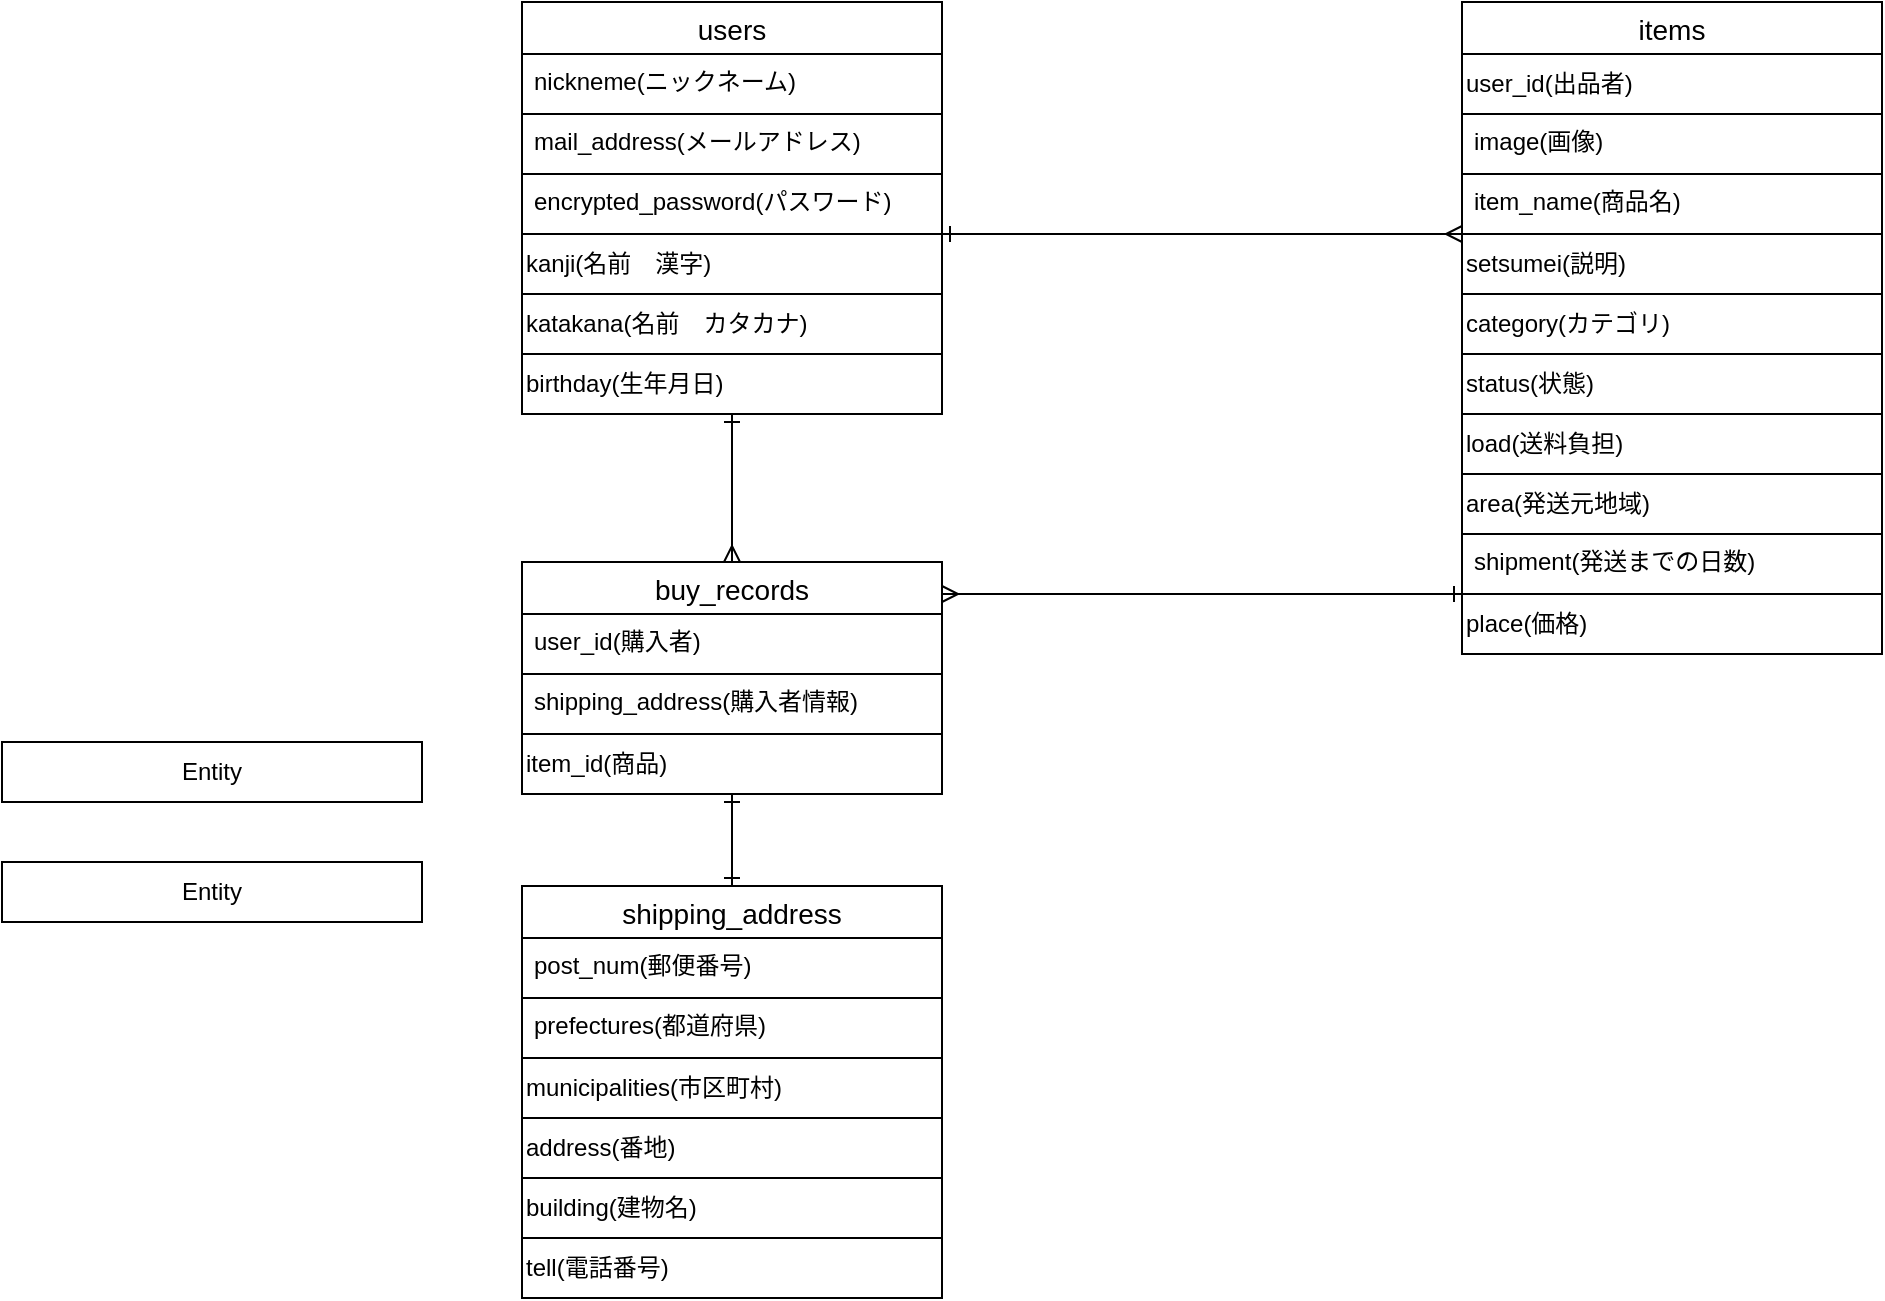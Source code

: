 <mxfile>
    <diagram id="9tdNv9-CZKhYfB65pdLk" name="ページ1">
        <mxGraphModel dx="2301" dy="805" grid="1" gridSize="10" guides="1" tooltips="1" connect="1" arrows="1" fold="1" page="1" pageScale="1" pageWidth="827" pageHeight="1169" math="0" shadow="0">
            <root>
                <mxCell id="0"/>
                <mxCell id="1" parent="0"/>
                <mxCell id="37" style="edgeStyle=none;html=1;exitX=0.5;exitY=0;exitDx=0;exitDy=0;entryX=0.5;entryY=1;entryDx=0;entryDy=0;startArrow=ERone;startFill=0;endArrow=ERone;endFill=0;" parent="1" source="0OkrOdj02Lth2vwwXdRH-5" target="32" edge="1">
                    <mxGeometry relative="1" as="geometry"/>
                </mxCell>
                <mxCell id="0OkrOdj02Lth2vwwXdRH-5" value="shipping_address" style="swimlane;fontStyle=0;childLayout=stackLayout;horizontal=1;startSize=26;horizontalStack=0;resizeParent=1;resizeParentMax=0;resizeLast=0;collapsible=1;marginBottom=0;align=center;fontSize=14;" parent="1" vertex="1">
                    <mxGeometry x="40" y="482" width="210" height="206" as="geometry"/>
                </mxCell>
                <mxCell id="0OkrOdj02Lth2vwwXdRH-7" value="post_num(郵便番号)" style="text;strokeColor=default;fillColor=none;spacingLeft=4;spacingRight=4;overflow=hidden;rotatable=0;points=[[0,0.5],[1,0.5]];portConstraint=eastwest;fontSize=12;" parent="0OkrOdj02Lth2vwwXdRH-5" vertex="1">
                    <mxGeometry y="26" width="210" height="30" as="geometry"/>
                </mxCell>
                <mxCell id="0OkrOdj02Lth2vwwXdRH-8" value="prefectures(都道府県)" style="text;strokeColor=none;fillColor=none;spacingLeft=4;spacingRight=4;overflow=hidden;rotatable=0;points=[[0,0.5],[1,0.5]];portConstraint=eastwest;fontSize=12;" parent="0OkrOdj02Lth2vwwXdRH-5" vertex="1">
                    <mxGeometry y="56" width="210" height="30" as="geometry"/>
                </mxCell>
                <mxCell id="10" value="municipalities(市区町村)" style="whiteSpace=wrap;html=1;align=left;fillColor=none;" parent="0OkrOdj02Lth2vwwXdRH-5" vertex="1">
                    <mxGeometry y="86" width="210" height="30" as="geometry"/>
                </mxCell>
                <mxCell id="11" value="address(番地)" style="whiteSpace=wrap;html=1;align=left;fillColor=none;" parent="0OkrOdj02Lth2vwwXdRH-5" vertex="1">
                    <mxGeometry y="116" width="210" height="30" as="geometry"/>
                </mxCell>
                <mxCell id="9" value="building(建物名)" style="whiteSpace=wrap;html=1;align=left;fillColor=none;" parent="0OkrOdj02Lth2vwwXdRH-5" vertex="1">
                    <mxGeometry y="146" width="210" height="30" as="geometry"/>
                </mxCell>
                <mxCell id="12" value="tell(電話番号)" style="whiteSpace=wrap;html=1;align=left;fillColor=none;" parent="0OkrOdj02Lth2vwwXdRH-5" vertex="1">
                    <mxGeometry y="176" width="210" height="30" as="geometry"/>
                </mxCell>
                <mxCell id="0OkrOdj02Lth2vwwXdRH-29" value="users" style="swimlane;fontStyle=0;childLayout=stackLayout;horizontal=1;startSize=26;horizontalStack=0;resizeParent=1;resizeParentMax=0;resizeLast=0;collapsible=1;marginBottom=0;align=center;fontSize=14;labelBorderColor=none;" parent="1" vertex="1">
                    <mxGeometry x="40" y="40" width="210" height="206" as="geometry"/>
                </mxCell>
                <mxCell id="0OkrOdj02Lth2vwwXdRH-30" value="nickneme(ニックネーム)" style="text;strokeColor=default;fillColor=none;spacingLeft=4;spacingRight=4;overflow=hidden;rotatable=0;points=[[0,0.5],[1,0.5]];portConstraint=eastwest;fontSize=12;labelBorderColor=none;" parent="0OkrOdj02Lth2vwwXdRH-29" vertex="1">
                    <mxGeometry y="26" width="210" height="30" as="geometry"/>
                </mxCell>
                <mxCell id="0OkrOdj02Lth2vwwXdRH-31" value="mail_address(メールアドレス)" style="text;strokeColor=default;fillColor=none;spacingLeft=4;spacingRight=4;overflow=hidden;rotatable=0;points=[[0,0.5],[1,0.5]];portConstraint=eastwest;fontSize=12;labelBorderColor=none;" parent="0OkrOdj02Lth2vwwXdRH-29" vertex="1">
                    <mxGeometry y="56" width="210" height="30" as="geometry"/>
                </mxCell>
                <mxCell id="0OkrOdj02Lth2vwwXdRH-32" value="encrypted_password(パスワード)" style="text;strokeColor=none;fillColor=none;spacingLeft=4;spacingRight=4;overflow=hidden;rotatable=0;points=[[0,0.5],[1,0.5]];portConstraint=eastwest;fontSize=12;labelBorderColor=none;" parent="0OkrOdj02Lth2vwwXdRH-29" vertex="1">
                    <mxGeometry y="86" width="210" height="30" as="geometry"/>
                </mxCell>
                <mxCell id="0OkrOdj02Lth2vwwXdRH-40" value="kanji(名前　漢字)" style="whiteSpace=wrap;html=1;align=left;labelBorderColor=none;labelBackgroundColor=default;fillColor=none;" parent="0OkrOdj02Lth2vwwXdRH-29" vertex="1">
                    <mxGeometry y="116" width="210" height="30" as="geometry"/>
                </mxCell>
                <mxCell id="0OkrOdj02Lth2vwwXdRH-39" value="katakana(名前　カタカナ)" style="whiteSpace=wrap;html=1;align=left;labelBorderColor=none;fillColor=none;" parent="0OkrOdj02Lth2vwwXdRH-29" vertex="1">
                    <mxGeometry y="146" width="210" height="30" as="geometry"/>
                </mxCell>
                <mxCell id="0OkrOdj02Lth2vwwXdRH-41" value="birthday(生年月日)" style="whiteSpace=wrap;html=1;align=left;labelBorderColor=none;fillColor=none;" parent="0OkrOdj02Lth2vwwXdRH-29" vertex="1">
                    <mxGeometry y="176" width="210" height="30" as="geometry"/>
                </mxCell>
                <mxCell id="0OkrOdj02Lth2vwwXdRH-42" value="items" style="swimlane;fontStyle=0;childLayout=stackLayout;horizontal=1;startSize=26;horizontalStack=0;resizeParent=1;resizeParentMax=0;resizeLast=0;collapsible=1;marginBottom=0;align=center;fontSize=14;labelBorderColor=none;" parent="1" vertex="1">
                    <mxGeometry x="510" y="40" width="210" height="326" as="geometry"/>
                </mxCell>
                <mxCell id="16" value="user_id(出品者)" style="whiteSpace=wrap;html=1;align=left;fillColor=none;" parent="0OkrOdj02Lth2vwwXdRH-42" vertex="1">
                    <mxGeometry y="26" width="210" height="30" as="geometry"/>
                </mxCell>
                <mxCell id="0OkrOdj02Lth2vwwXdRH-43" value="image(画像)" style="text;strokeColor=default;fillColor=none;spacingLeft=4;spacingRight=4;overflow=hidden;rotatable=0;points=[[0,0.5],[1,0.5]];portConstraint=eastwest;fontSize=12;labelBorderColor=none;" parent="0OkrOdj02Lth2vwwXdRH-42" vertex="1">
                    <mxGeometry y="56" width="210" height="30" as="geometry"/>
                </mxCell>
                <mxCell id="0OkrOdj02Lth2vwwXdRH-44" value="item_name(商品名)" style="text;strokeColor=default;fillColor=none;spacingLeft=4;spacingRight=4;overflow=hidden;rotatable=0;points=[[0,0.5],[1,0.5]];portConstraint=eastwest;fontSize=12;labelBorderColor=none;" parent="0OkrOdj02Lth2vwwXdRH-42" vertex="1">
                    <mxGeometry y="86" width="210" height="30" as="geometry"/>
                </mxCell>
                <mxCell id="2" value="setsumei(説明)" style="whiteSpace=wrap;html=1;align=left;strokeColor=default;fillColor=none;" parent="0OkrOdj02Lth2vwwXdRH-42" vertex="1">
                    <mxGeometry y="116" width="210" height="30" as="geometry"/>
                </mxCell>
                <mxCell id="3" value="category(カテゴリ)" style="whiteSpace=wrap;html=1;align=left;strokeColor=default;fillColor=none;" parent="0OkrOdj02Lth2vwwXdRH-42" vertex="1">
                    <mxGeometry y="146" width="210" height="30" as="geometry"/>
                </mxCell>
                <mxCell id="5" value="status(状態)" style="whiteSpace=wrap;html=1;align=left;strokeColor=default;fillColor=none;" parent="0OkrOdj02Lth2vwwXdRH-42" vertex="1">
                    <mxGeometry y="176" width="210" height="30" as="geometry"/>
                </mxCell>
                <mxCell id="6" value="load(送料負担)" style="whiteSpace=wrap;html=1;align=left;strokeColor=default;fillColor=none;" parent="0OkrOdj02Lth2vwwXdRH-42" vertex="1">
                    <mxGeometry y="206" width="210" height="30" as="geometry"/>
                </mxCell>
                <mxCell id="4" value="area(発送元地域)" style="whiteSpace=wrap;html=1;align=left;strokeColor=default;fillColor=none;" parent="0OkrOdj02Lth2vwwXdRH-42" vertex="1">
                    <mxGeometry y="236" width="210" height="30" as="geometry"/>
                </mxCell>
                <mxCell id="0OkrOdj02Lth2vwwXdRH-45" value="shipment(発送までの日数)" style="text;strokeColor=none;fillColor=none;spacingLeft=4;spacingRight=4;overflow=hidden;rotatable=0;points=[[0,0.5],[1,0.5]];portConstraint=eastwest;fontSize=12;labelBorderColor=none;" parent="0OkrOdj02Lth2vwwXdRH-42" vertex="1">
                    <mxGeometry y="266" width="210" height="30" as="geometry"/>
                </mxCell>
                <mxCell id="7" value="place(価格)" style="whiteSpace=wrap;html=1;align=left;strokeColor=default;fillColor=none;" parent="0OkrOdj02Lth2vwwXdRH-42" vertex="1">
                    <mxGeometry y="296" width="210" height="30" as="geometry"/>
                </mxCell>
                <mxCell id="8" style="edgeStyle=none;html=1;exitX=1;exitY=0;exitDx=0;exitDy=0;entryX=0;entryY=0;entryDx=0;entryDy=0;endArrow=ERmany;endFill=0;startArrow=ERone;startFill=0;" parent="1" source="0OkrOdj02Lth2vwwXdRH-40" target="2" edge="1">
                    <mxGeometry relative="1" as="geometry"/>
                </mxCell>
                <mxCell id="17" value="Entity" style="whiteSpace=wrap;html=1;align=center;fillColor=none;" parent="1" vertex="1">
                    <mxGeometry x="-220" y="470" width="210" height="30" as="geometry"/>
                </mxCell>
                <mxCell id="18" value="Entity" style="whiteSpace=wrap;html=1;align=center;fillColor=none;" parent="1" vertex="1">
                    <mxGeometry x="-220" y="410" width="210" height="30" as="geometry"/>
                </mxCell>
                <mxCell id="32" value="buy_records" style="swimlane;fontStyle=0;childLayout=stackLayout;horizontal=1;startSize=26;horizontalStack=0;resizeParent=1;resizeParentMax=0;resizeLast=0;collapsible=1;marginBottom=0;align=center;fontSize=14;fillColor=none;" parent="1" vertex="1">
                    <mxGeometry x="40" y="320" width="210" height="116" as="geometry">
                        <mxRectangle x="40" y="320" width="50" height="26" as="alternateBounds"/>
                    </mxGeometry>
                </mxCell>
                <mxCell id="33" value="user_id(購入者)" style="text;strokeColor=default;fillColor=none;spacingLeft=4;spacingRight=4;overflow=hidden;rotatable=0;points=[[0,0.5],[1,0.5]];portConstraint=eastwest;fontSize=12;" parent="32" vertex="1">
                    <mxGeometry y="26" width="210" height="30" as="geometry"/>
                </mxCell>
                <mxCell id="34" value="shipping_address(購入者情報)" style="text;strokeColor=default;fillColor=none;spacingLeft=4;spacingRight=4;overflow=hidden;rotatable=0;points=[[0,0.5],[1,0.5]];portConstraint=eastwest;fontSize=12;" parent="32" vertex="1">
                    <mxGeometry y="56" width="210" height="30" as="geometry"/>
                </mxCell>
                <mxCell id="39" value="item_id(商品)" style="whiteSpace=wrap;html=1;align=left;fillColor=none;" vertex="1" parent="32">
                    <mxGeometry y="86" width="210" height="30" as="geometry"/>
                </mxCell>
                <mxCell id="36" style="edgeStyle=none;html=1;exitX=0.5;exitY=1;exitDx=0;exitDy=0;entryX=0.5;entryY=0;entryDx=0;entryDy=0;startArrow=ERone;startFill=0;endArrow=ERmany;endFill=0;" parent="1" source="0OkrOdj02Lth2vwwXdRH-41" target="32" edge="1">
                    <mxGeometry relative="1" as="geometry"/>
                </mxCell>
                <mxCell id="38" style="edgeStyle=none;html=1;exitX=0;exitY=0;exitDx=0;exitDy=0;startArrow=ERone;startFill=0;endArrow=ERmany;endFill=0;" parent="1" source="7" edge="1">
                    <mxGeometry relative="1" as="geometry">
                        <mxPoint x="250" y="336" as="targetPoint"/>
                    </mxGeometry>
                </mxCell>
            </root>
        </mxGraphModel>
    </diagram>
</mxfile>